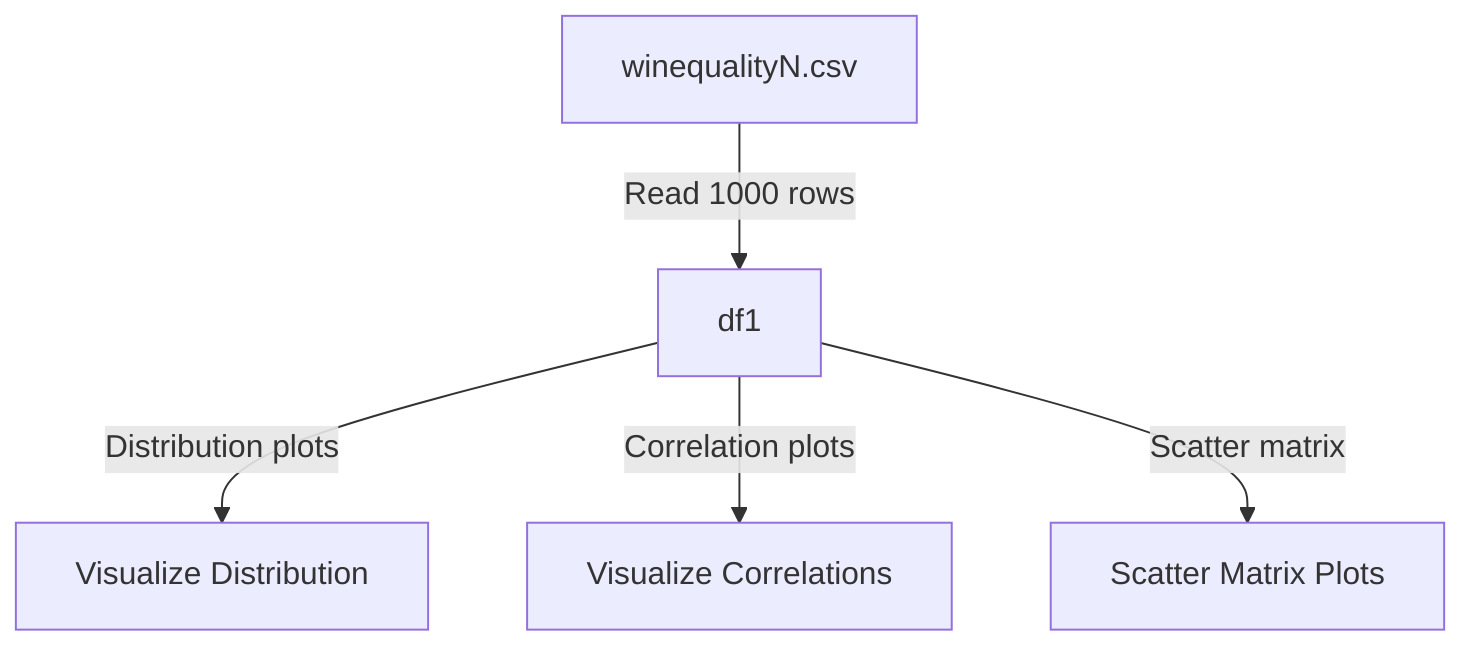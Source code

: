 %% This Mermaid diagram represents the data workflow for the Jupyter Notebook
flowchart TD
    %% Data source node
    A["winequalityN.csv"] --> |Read 1000 rows| B["df1"]
    
    %% Data visualization nodes
    B --> |Distribution plots| C["Visualize Distribution"]
    B --> |Correlation plots| D["Visualize Correlations"]
    B --> |Scatter matrix| E["Scatter Matrix Plots"]
    
    %% Additional commentary on nodes
    %% A: Represents the CSV file being used as a data source
    %% B: df1 is the main DataFrame used for analysis, containing a subset of the dataset
    %% C, D, E: Various visualization tasks performed using df1